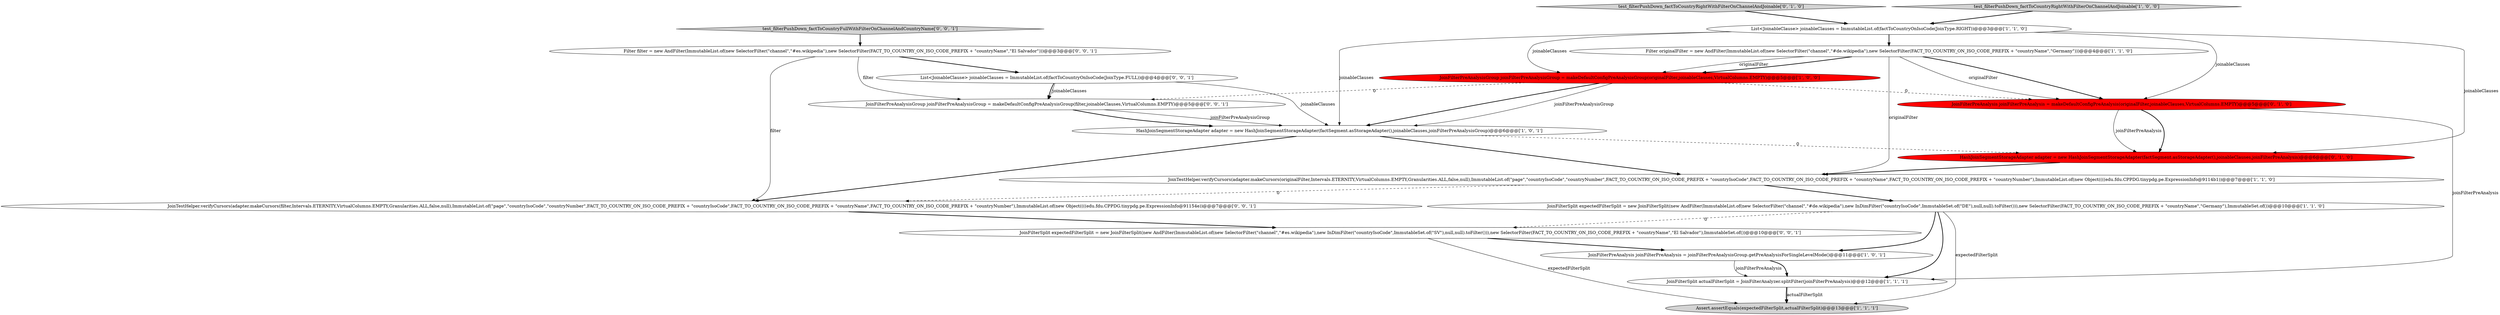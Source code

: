 digraph {
8 [style = filled, label = "HashJoinSegmentStorageAdapter adapter = new HashJoinSegmentStorageAdapter(factSegment.asStorageAdapter(),joinableClauses,joinFilterPreAnalysisGroup)@@@6@@@['1', '0', '1']", fillcolor = white, shape = ellipse image = "AAA0AAABBB1BBB"];
1 [style = filled, label = "JoinFilterSplit expectedFilterSplit = new JoinFilterSplit(new AndFilter(ImmutableList.of(new SelectorFilter(\"channel\",\"#de.wikipedia\"),new InDimFilter(\"countryIsoCode\",ImmutableSet.of(\"DE\"),null,null).toFilter())),new SelectorFilter(FACT_TO_COUNTRY_ON_ISO_CODE_PREFIX + \"countryName\",\"Germany\"),ImmutableSet.of())@@@10@@@['1', '1', '0']", fillcolor = white, shape = ellipse image = "AAA0AAABBB1BBB"];
0 [style = filled, label = "JoinTestHelper.verifyCursors(adapter.makeCursors(originalFilter,Intervals.ETERNITY,VirtualColumns.EMPTY,Granularities.ALL,false,null),ImmutableList.of(\"page\",\"countryIsoCode\",\"countryNumber\",FACT_TO_COUNTRY_ON_ISO_CODE_PREFIX + \"countryIsoCode\",FACT_TO_COUNTRY_ON_ISO_CODE_PREFIX + \"countryName\",FACT_TO_COUNTRY_ON_ISO_CODE_PREFIX + \"countryNumber\"),ImmutableList.of(new Object((((edu.fdu.CPPDG.tinypdg.pe.ExpressionInfo@9114b1))@@@7@@@['1', '1', '0']", fillcolor = white, shape = ellipse image = "AAA0AAABBB1BBB"];
2 [style = filled, label = "JoinFilterPreAnalysisGroup joinFilterPreAnalysisGroup = makeDefaultConfigPreAnalysisGroup(originalFilter,joinableClauses,VirtualColumns.EMPTY)@@@5@@@['1', '0', '0']", fillcolor = red, shape = ellipse image = "AAA1AAABBB1BBB"];
15 [style = filled, label = "JoinTestHelper.verifyCursors(adapter.makeCursors(filter,Intervals.ETERNITY,VirtualColumns.EMPTY,Granularities.ALL,false,null),ImmutableList.of(\"page\",\"countryIsoCode\",\"countryNumber\",FACT_TO_COUNTRY_ON_ISO_CODE_PREFIX + \"countryIsoCode\",FACT_TO_COUNTRY_ON_ISO_CODE_PREFIX + \"countryName\",FACT_TO_COUNTRY_ON_ISO_CODE_PREFIX + \"countryNumber\"),ImmutableList.of(new Object((((edu.fdu.CPPDG.tinypdg.pe.ExpressionInfo@91154e))@@@7@@@['0', '0', '1']", fillcolor = white, shape = ellipse image = "AAA0AAABBB3BBB"];
11 [style = filled, label = "HashJoinSegmentStorageAdapter adapter = new HashJoinSegmentStorageAdapter(factSegment.asStorageAdapter(),joinableClauses,joinFilterPreAnalysis)@@@6@@@['0', '1', '0']", fillcolor = red, shape = ellipse image = "AAA1AAABBB2BBB"];
4 [style = filled, label = "JoinFilterSplit actualFilterSplit = JoinFilterAnalyzer.splitFilter(joinFilterPreAnalysis)@@@12@@@['1', '1', '1']", fillcolor = white, shape = ellipse image = "AAA0AAABBB1BBB"];
9 [style = filled, label = "List<JoinableClause> joinableClauses = ImmutableList.of(factToCountryOnIsoCode(JoinType.RIGHT))@@@3@@@['1', '1', '0']", fillcolor = white, shape = ellipse image = "AAA0AAABBB1BBB"];
5 [style = filled, label = "Assert.assertEquals(expectedFilterSplit,actualFilterSplit)@@@13@@@['1', '1', '1']", fillcolor = lightgray, shape = ellipse image = "AAA0AAABBB1BBB"];
7 [style = filled, label = "Filter originalFilter = new AndFilter(ImmutableList.of(new SelectorFilter(\"channel\",\"#de.wikipedia\"),new SelectorFilter(FACT_TO_COUNTRY_ON_ISO_CODE_PREFIX + \"countryName\",\"Germany\")))@@@4@@@['1', '1', '0']", fillcolor = white, shape = ellipse image = "AAA0AAABBB1BBB"];
13 [style = filled, label = "Filter filter = new AndFilter(ImmutableList.of(new SelectorFilter(\"channel\",\"#es.wikipedia\"),new SelectorFilter(FACT_TO_COUNTRY_ON_ISO_CODE_PREFIX + \"countryName\",\"El Salvador\")))@@@3@@@['0', '0', '1']", fillcolor = white, shape = ellipse image = "AAA0AAABBB3BBB"];
16 [style = filled, label = "JoinFilterPreAnalysisGroup joinFilterPreAnalysisGroup = makeDefaultConfigPreAnalysisGroup(filter,joinableClauses,VirtualColumns.EMPTY)@@@5@@@['0', '0', '1']", fillcolor = white, shape = ellipse image = "AAA0AAABBB3BBB"];
10 [style = filled, label = "test_filterPushDown_factToCountryRightWithFilterOnChannelAndJoinable['0', '1', '0']", fillcolor = lightgray, shape = diamond image = "AAA0AAABBB2BBB"];
18 [style = filled, label = "List<JoinableClause> joinableClauses = ImmutableList.of(factToCountryOnIsoCode(JoinType.FULL))@@@4@@@['0', '0', '1']", fillcolor = white, shape = ellipse image = "AAA0AAABBB3BBB"];
17 [style = filled, label = "JoinFilterSplit expectedFilterSplit = new JoinFilterSplit(new AndFilter(ImmutableList.of(new SelectorFilter(\"channel\",\"#es.wikipedia\"),new InDimFilter(\"countryIsoCode\",ImmutableSet.of(\"SV\"),null,null).toFilter())),new SelectorFilter(FACT_TO_COUNTRY_ON_ISO_CODE_PREFIX + \"countryName\",\"El Salvador\"),ImmutableSet.of())@@@10@@@['0', '0', '1']", fillcolor = white, shape = ellipse image = "AAA0AAABBB3BBB"];
6 [style = filled, label = "test_filterPushDown_factToCountryRightWithFilterOnChannelAndJoinable['1', '0', '0']", fillcolor = lightgray, shape = diamond image = "AAA0AAABBB1BBB"];
3 [style = filled, label = "JoinFilterPreAnalysis joinFilterPreAnalysis = joinFilterPreAnalysisGroup.getPreAnalysisForSingleLevelMode()@@@11@@@['1', '0', '1']", fillcolor = white, shape = ellipse image = "AAA0AAABBB1BBB"];
12 [style = filled, label = "JoinFilterPreAnalysis joinFilterPreAnalysis = makeDefaultConfigPreAnalysis(originalFilter,joinableClauses,VirtualColumns.EMPTY)@@@5@@@['0', '1', '0']", fillcolor = red, shape = ellipse image = "AAA1AAABBB2BBB"];
14 [style = filled, label = "test_filterPushDown_factToCountryFullWithFilterOnChannelAndCountryName['0', '0', '1']", fillcolor = lightgray, shape = diamond image = "AAA0AAABBB3BBB"];
7->2 [style = solid, label="originalFilter"];
1->4 [style = bold, label=""];
18->8 [style = solid, label="joinableClauses"];
8->15 [style = bold, label=""];
16->8 [style = bold, label=""];
7->12 [style = bold, label=""];
12->11 [style = solid, label="joinFilterPreAnalysis"];
13->15 [style = solid, label="filter"];
12->4 [style = solid, label="joinFilterPreAnalysis"];
12->11 [style = bold, label=""];
1->5 [style = solid, label="expectedFilterSplit"];
1->3 [style = bold, label=""];
0->15 [style = dashed, label="0"];
9->8 [style = solid, label="joinableClauses"];
9->2 [style = solid, label="joinableClauses"];
4->5 [style = solid, label="actualFilterSplit"];
16->8 [style = solid, label="joinFilterPreAnalysisGroup"];
9->7 [style = bold, label=""];
3->4 [style = bold, label=""];
17->5 [style = solid, label="expectedFilterSplit"];
7->0 [style = solid, label="originalFilter"];
8->0 [style = bold, label=""];
18->16 [style = solid, label="joinableClauses"];
2->12 [style = dashed, label="0"];
15->17 [style = bold, label=""];
11->0 [style = bold, label=""];
1->17 [style = dashed, label="0"];
7->12 [style = solid, label="originalFilter"];
13->16 [style = solid, label="filter"];
9->12 [style = solid, label="joinableClauses"];
7->2 [style = bold, label=""];
0->1 [style = bold, label=""];
2->16 [style = dashed, label="0"];
3->4 [style = solid, label="joinFilterPreAnalysis"];
17->3 [style = bold, label=""];
10->9 [style = bold, label=""];
14->13 [style = bold, label=""];
2->8 [style = solid, label="joinFilterPreAnalysisGroup"];
6->9 [style = bold, label=""];
9->11 [style = solid, label="joinableClauses"];
8->11 [style = dashed, label="0"];
4->5 [style = bold, label=""];
13->18 [style = bold, label=""];
2->8 [style = bold, label=""];
18->16 [style = bold, label=""];
}
